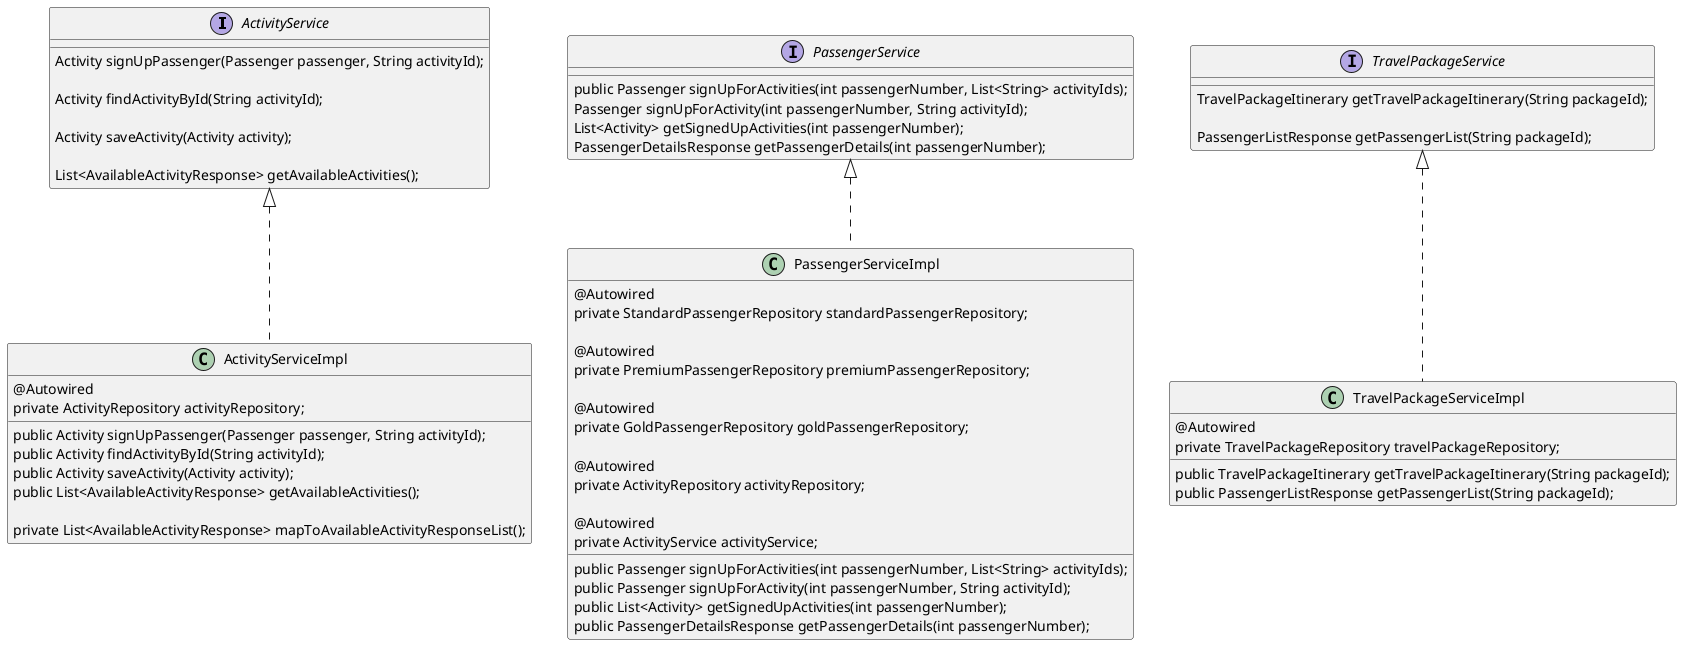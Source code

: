 @startuml

interface ActivityService {
       Activity signUpPassenger(Passenger passenger, String activityId);

       Activity findActivityById(String activityId);

       Activity saveActivity(Activity activity);

       List<AvailableActivityResponse> getAvailableActivities();

   }

   interface PassengerService {
       public Passenger signUpForActivities(int passengerNumber, List<String> activityIds);
       Passenger signUpForActivity(int passengerNumber, String activityId);
       List<Activity> getSignedUpActivities(int passengerNumber);
       PassengerDetailsResponse getPassengerDetails(int passengerNumber);


   }

   interface TravelPackageService {
       TravelPackageItinerary getTravelPackageItinerary(String packageId);

       PassengerListResponse getPassengerList(String packageId);
   }

   class ActivityServiceImpl implements ActivityService {
        @Autowired
            private ActivityRepository activityRepository;
            public Activity signUpPassenger(Passenger passenger, String activityId);
            public Activity findActivityById(String activityId);
            public Activity saveActivity(Activity activity);
            public List<AvailableActivityResponse> getAvailableActivities();

            private List<AvailableActivityResponse> mapToAvailableActivityResponseList();

   }

   class PassengerServiceImpl implements PassengerService  {

       @Autowired
       private StandardPassengerRepository standardPassengerRepository;

       @Autowired
       private PremiumPassengerRepository premiumPassengerRepository;

       @Autowired
       private GoldPassengerRepository goldPassengerRepository;

       @Autowired
       private ActivityRepository activityRepository;

       @Autowired
       private ActivityService activityService;

       public Passenger signUpForActivities(int passengerNumber, List<String> activityIds);
       public Passenger signUpForActivity(int passengerNumber, String activityId);
       public List<Activity> getSignedUpActivities(int passengerNumber);
       public PassengerDetailsResponse getPassengerDetails(int passengerNumber);

   }


   class TravelPackageServiceImpl implements TravelPackageService {

       @Autowired
       private TravelPackageRepository travelPackageRepository;
       public TravelPackageItinerary getTravelPackageItinerary(String packageId);
       public PassengerListResponse getPassengerList(String packageId);

   }


@enduml